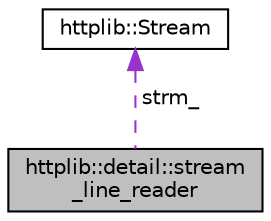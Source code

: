 digraph "httplib::detail::stream_line_reader"
{
 // LATEX_PDF_SIZE
  edge [fontname="Helvetica",fontsize="10",labelfontname="Helvetica",labelfontsize="10"];
  node [fontname="Helvetica",fontsize="10",shape=record];
  Node1 [label="httplib::detail::stream\l_line_reader",height=0.2,width=0.4,color="black", fillcolor="grey75", style="filled", fontcolor="black",tooltip=" "];
  Node2 -> Node1 [dir="back",color="darkorchid3",fontsize="10",style="dashed",label=" strm_" ,fontname="Helvetica"];
  Node2 [label="httplib::Stream",height=0.2,width=0.4,color="black", fillcolor="white", style="filled",URL="$classhttplib_1_1Stream.html",tooltip=" "];
}
